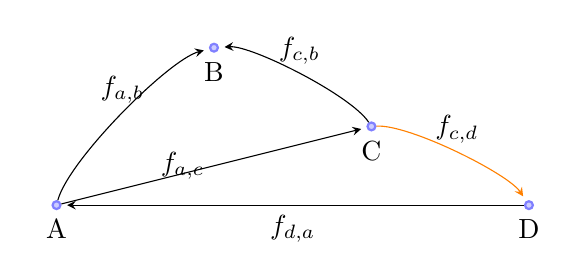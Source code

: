 \tikzstyle{place}=[circle,draw=blue!50,fill=blue!20,thick,inner sep=1pt]
\begin{tikzpicture}[>=stealth,->,shorten >=2pt,looseness=.5,auto]
    % draw nodes (pgf/TikZ v2.00 manual sections 3.4, 3.7, 3.9)
    \node (A) at (0,0) [place, label=below:A] {};
    \node (B) at (2,2) [place, label=below:B] {};
    \node (C) at (4,1) [place, label=below:C] {};
    \node (D) at (6,0) [place, label=below:D] {};
	
    % connect nodes (pgf/TikZ v2.00 manual section 3.11)
    \path (A) edge [bend left] node [above] {$f_{a, b}$} (B);
    \draw (A) -- (C) node [midway, left] {$f_{a, c}$};
    \path (C) edge [bend right] node [above] {$f_{c, b}$} (B);
    \path [orange] (C) edge [bend left] node [above, color=black] {$f_{c, d}$} (D);
    \draw (D) -- (A) node [midway, below] {$f_{d, a}$};
\end{tikzpicture}
